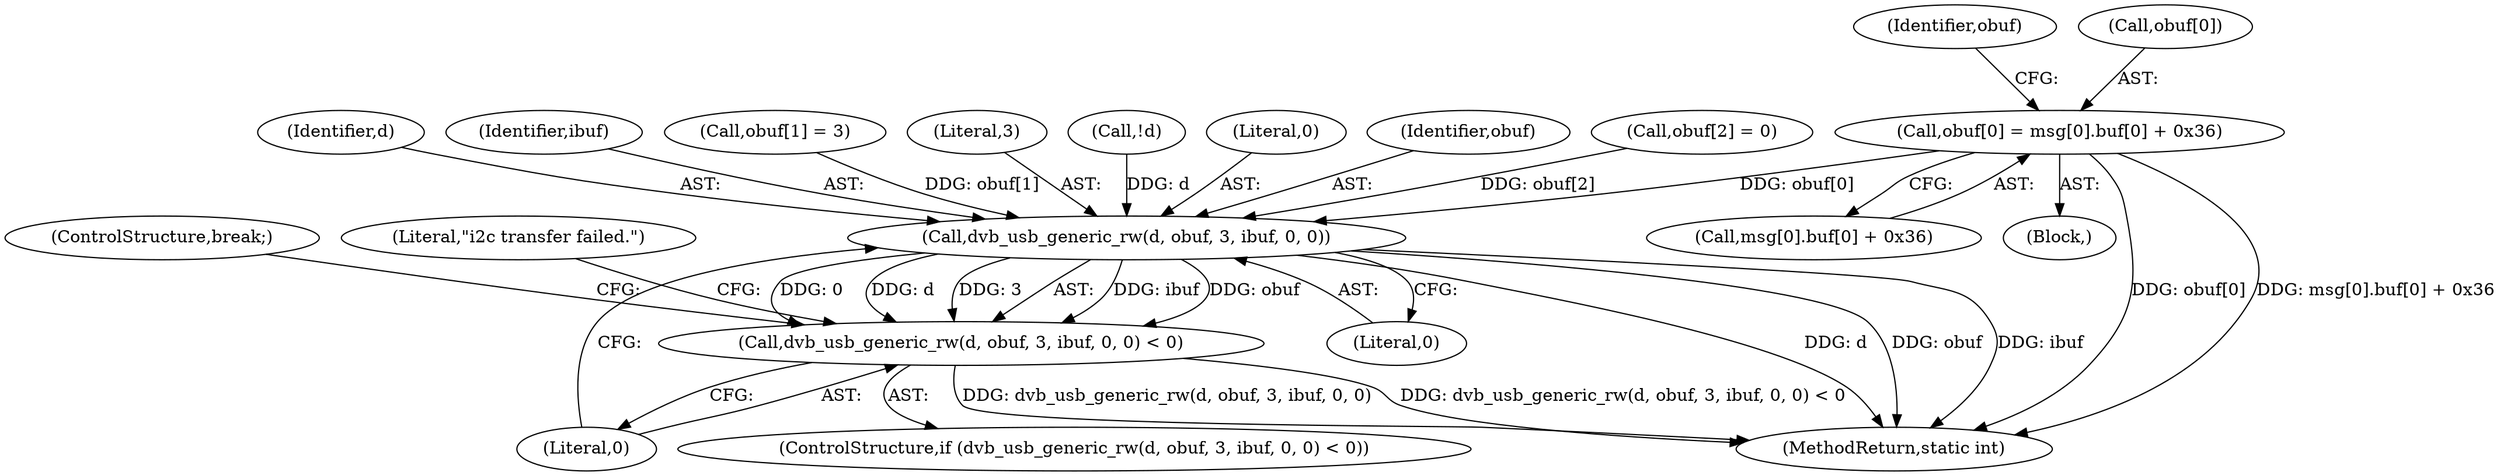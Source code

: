 digraph "1_linux_606142af57dad981b78707234cfbd15f9f7b7125_1@array" {
"1000143" [label="(Call,obuf[0] = msg[0].buf[0] + 0x36)"];
"1000168" [label="(Call,dvb_usb_generic_rw(d, obuf, 3, ibuf, 0, 0))"];
"1000167" [label="(Call,dvb_usb_generic_rw(d, obuf, 3, ibuf, 0, 0) < 0)"];
"1000170" [label="(Identifier,obuf)"];
"1000175" [label="(Literal,0)"];
"1000158" [label="(Identifier,obuf)"];
"1000161" [label="(Call,obuf[2] = 0)"];
"1000169" [label="(Identifier,d)"];
"1000172" [label="(Identifier,ibuf)"];
"1000167" [label="(Call,dvb_usb_generic_rw(d, obuf, 3, ibuf, 0, 0) < 0)"];
"1000156" [label="(Call,obuf[1] = 3)"];
"1000143" [label="(Call,obuf[0] = msg[0].buf[0] + 0x36)"];
"1000171" [label="(Literal,3)"];
"1000115" [label="(Call,!d)"];
"1000173" [label="(Literal,0)"];
"1000144" [label="(Call,obuf[0])"];
"1000147" [label="(Call,msg[0].buf[0] + 0x36)"];
"1000141" [label="(Block,)"];
"1000174" [label="(Literal,0)"];
"1000168" [label="(Call,dvb_usb_generic_rw(d, obuf, 3, ibuf, 0, 0))"];
"1000166" [label="(ControlStructure,if (dvb_usb_generic_rw(d, obuf, 3, ibuf, 0, 0) < 0))"];
"1000178" [label="(ControlStructure,break;)"];
"1000177" [label="(Literal,\"i2c transfer failed.\")"];
"1000377" [label="(MethodReturn,static int)"];
"1000143" -> "1000141"  [label="AST: "];
"1000143" -> "1000147"  [label="CFG: "];
"1000144" -> "1000143"  [label="AST: "];
"1000147" -> "1000143"  [label="AST: "];
"1000158" -> "1000143"  [label="CFG: "];
"1000143" -> "1000377"  [label="DDG: obuf[0]"];
"1000143" -> "1000377"  [label="DDG: msg[0].buf[0] + 0x36"];
"1000143" -> "1000168"  [label="DDG: obuf[0]"];
"1000168" -> "1000167"  [label="AST: "];
"1000168" -> "1000174"  [label="CFG: "];
"1000169" -> "1000168"  [label="AST: "];
"1000170" -> "1000168"  [label="AST: "];
"1000171" -> "1000168"  [label="AST: "];
"1000172" -> "1000168"  [label="AST: "];
"1000173" -> "1000168"  [label="AST: "];
"1000174" -> "1000168"  [label="AST: "];
"1000175" -> "1000168"  [label="CFG: "];
"1000168" -> "1000377"  [label="DDG: ibuf"];
"1000168" -> "1000377"  [label="DDG: d"];
"1000168" -> "1000377"  [label="DDG: obuf"];
"1000168" -> "1000167"  [label="DDG: ibuf"];
"1000168" -> "1000167"  [label="DDG: obuf"];
"1000168" -> "1000167"  [label="DDG: 0"];
"1000168" -> "1000167"  [label="DDG: d"];
"1000168" -> "1000167"  [label="DDG: 3"];
"1000115" -> "1000168"  [label="DDG: d"];
"1000156" -> "1000168"  [label="DDG: obuf[1]"];
"1000161" -> "1000168"  [label="DDG: obuf[2]"];
"1000167" -> "1000166"  [label="AST: "];
"1000167" -> "1000175"  [label="CFG: "];
"1000175" -> "1000167"  [label="AST: "];
"1000177" -> "1000167"  [label="CFG: "];
"1000178" -> "1000167"  [label="CFG: "];
"1000167" -> "1000377"  [label="DDG: dvb_usb_generic_rw(d, obuf, 3, ibuf, 0, 0)"];
"1000167" -> "1000377"  [label="DDG: dvb_usb_generic_rw(d, obuf, 3, ibuf, 0, 0) < 0"];
}
